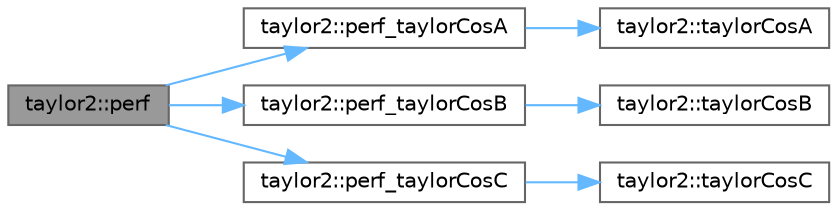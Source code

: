 digraph "taylor2::perf"
{
 // LATEX_PDF_SIZE
  bgcolor="transparent";
  edge [fontname=Helvetica,fontsize=10,labelfontname=Helvetica,labelfontsize=10];
  node [fontname=Helvetica,fontsize=10,shape=box,height=0.2,width=0.4];
  rankdir="LR";
  Node1 [id="Node000001",label="taylor2::perf",height=0.2,width=0.4,color="gray40", fillcolor="grey60", style="filled", fontcolor="black",tooltip=" "];
  Node1 -> Node2 [id="edge13_Node000001_Node000002",color="steelblue1",style="solid",tooltip=" "];
  Node2 [id="Node000002",label="taylor2::perf_taylorCosA",height=0.2,width=0.4,color="grey40", fillcolor="white", style="filled",URL="$namespacetaylor2.html#a1746987736bc8791a5243b23d62090a4",tooltip=" "];
  Node2 -> Node3 [id="edge14_Node000002_Node000003",color="steelblue1",style="solid",tooltip=" "];
  Node3 [id="Node000003",label="taylor2::taylorCosA",height=0.2,width=0.4,color="grey40", fillcolor="white", style="filled",URL="$namespacetaylor2.html#ad90010e9166631e81a7c4d9e6d023ecb",tooltip=" "];
  Node1 -> Node4 [id="edge15_Node000001_Node000004",color="steelblue1",style="solid",tooltip=" "];
  Node4 [id="Node000004",label="taylor2::perf_taylorCosB",height=0.2,width=0.4,color="grey40", fillcolor="white", style="filled",URL="$namespacetaylor2.html#a51f7e5f8baba5d7882d7fd1fa97e2c1f",tooltip=" "];
  Node4 -> Node5 [id="edge16_Node000004_Node000005",color="steelblue1",style="solid",tooltip=" "];
  Node5 [id="Node000005",label="taylor2::taylorCosB",height=0.2,width=0.4,color="grey40", fillcolor="white", style="filled",URL="$namespacetaylor2.html#a4bc03d2720daa1907f5a194894334a3c",tooltip=" "];
  Node1 -> Node6 [id="edge17_Node000001_Node000006",color="steelblue1",style="solid",tooltip=" "];
  Node6 [id="Node000006",label="taylor2::perf_taylorCosC",height=0.2,width=0.4,color="grey40", fillcolor="white", style="filled",URL="$namespacetaylor2.html#a449d58afcda7783778105cfb88504d5e",tooltip=" "];
  Node6 -> Node7 [id="edge18_Node000006_Node000007",color="steelblue1",style="solid",tooltip=" "];
  Node7 [id="Node000007",label="taylor2::taylorCosC",height=0.2,width=0.4,color="grey40", fillcolor="white", style="filled",URL="$namespacetaylor2.html#a1cc84540271ec4e0b7c018a53dff8e56",tooltip=" "];
}
